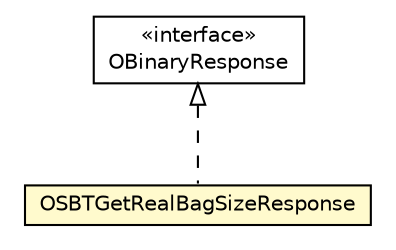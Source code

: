 #!/usr/local/bin/dot
#
# Class diagram 
# Generated by UMLGraph version R5_6-24-gf6e263 (http://www.umlgraph.org/)
#

digraph G {
	edge [fontname="Helvetica",fontsize=10,labelfontname="Helvetica",labelfontsize=10];
	node [fontname="Helvetica",fontsize=10,shape=plaintext];
	nodesep=0.25;
	ranksep=0.5;
	// com.orientechnologies.orient.client.remote.OBinaryResponse
	c5700946 [label=<<table title="com.orientechnologies.orient.client.remote.OBinaryResponse" border="0" cellborder="1" cellspacing="0" cellpadding="2" port="p" href="../OBinaryResponse.html">
		<tr><td><table border="0" cellspacing="0" cellpadding="1">
<tr><td align="center" balign="center"> &#171;interface&#187; </td></tr>
<tr><td align="center" balign="center"> OBinaryResponse </td></tr>
		</table></td></tr>
		</table>>, URL="../OBinaryResponse.html", fontname="Helvetica", fontcolor="black", fontsize=10.0];
	// com.orientechnologies.orient.client.remote.message.OSBTGetRealBagSizeResponse
	c5701090 [label=<<table title="com.orientechnologies.orient.client.remote.message.OSBTGetRealBagSizeResponse" border="0" cellborder="1" cellspacing="0" cellpadding="2" port="p" bgcolor="lemonChiffon" href="./OSBTGetRealBagSizeResponse.html">
		<tr><td><table border="0" cellspacing="0" cellpadding="1">
<tr><td align="center" balign="center"> OSBTGetRealBagSizeResponse </td></tr>
		</table></td></tr>
		</table>>, URL="./OSBTGetRealBagSizeResponse.html", fontname="Helvetica", fontcolor="black", fontsize=10.0];
	//com.orientechnologies.orient.client.remote.message.OSBTGetRealBagSizeResponse implements com.orientechnologies.orient.client.remote.OBinaryResponse
	c5700946:p -> c5701090:p [dir=back,arrowtail=empty,style=dashed];
}

